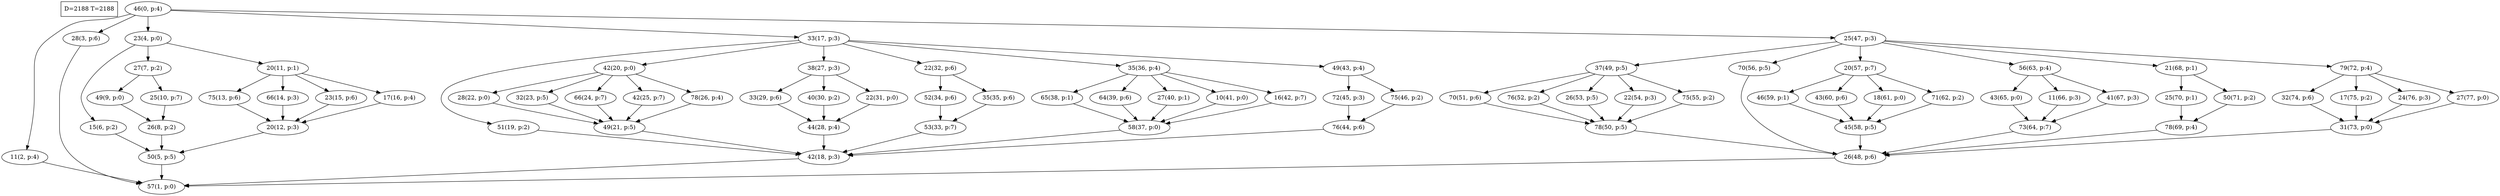 digraph Task {
i [shape=box, label="D=2188 T=2188"]; 
0 [label="46(0, p:4)"];
1 [label="57(1, p:0)"];
2 [label="11(2, p:4)"];
3 [label="28(3, p:6)"];
4 [label="23(4, p:0)"];
5 [label="50(5, p:5)"];
6 [label="15(6, p:2)"];
7 [label="27(7, p:2)"];
8 [label="26(8, p:2)"];
9 [label="49(9, p:0)"];
10 [label="25(10, p:7)"];
11 [label="20(11, p:1)"];
12 [label="20(12, p:3)"];
13 [label="75(13, p:6)"];
14 [label="66(14, p:3)"];
15 [label="23(15, p:6)"];
16 [label="17(16, p:4)"];
17 [label="33(17, p:3)"];
18 [label="42(18, p:3)"];
19 [label="51(19, p:2)"];
20 [label="42(20, p:0)"];
21 [label="49(21, p:5)"];
22 [label="28(22, p:0)"];
23 [label="32(23, p:5)"];
24 [label="66(24, p:7)"];
25 [label="42(25, p:7)"];
26 [label="78(26, p:4)"];
27 [label="38(27, p:3)"];
28 [label="44(28, p:4)"];
29 [label="33(29, p:6)"];
30 [label="40(30, p:2)"];
31 [label="22(31, p:0)"];
32 [label="22(32, p:6)"];
33 [label="53(33, p:7)"];
34 [label="52(34, p:6)"];
35 [label="35(35, p:6)"];
36 [label="35(36, p:4)"];
37 [label="58(37, p:0)"];
38 [label="65(38, p:1)"];
39 [label="64(39, p:6)"];
40 [label="27(40, p:1)"];
41 [label="10(41, p:0)"];
42 [label="16(42, p:7)"];
43 [label="49(43, p:4)"];
44 [label="76(44, p:6)"];
45 [label="72(45, p:3)"];
46 [label="75(46, p:2)"];
47 [label="25(47, p:3)"];
48 [label="26(48, p:6)"];
49 [label="37(49, p:5)"];
50 [label="78(50, p:5)"];
51 [label="70(51, p:6)"];
52 [label="76(52, p:2)"];
53 [label="26(53, p:5)"];
54 [label="22(54, p:3)"];
55 [label="75(55, p:2)"];
56 [label="70(56, p:5)"];
57 [label="20(57, p:7)"];
58 [label="45(58, p:5)"];
59 [label="46(59, p:1)"];
60 [label="43(60, p:6)"];
61 [label="18(61, p:0)"];
62 [label="71(62, p:2)"];
63 [label="56(63, p:4)"];
64 [label="73(64, p:7)"];
65 [label="43(65, p:0)"];
66 [label="11(66, p:3)"];
67 [label="41(67, p:3)"];
68 [label="21(68, p:1)"];
69 [label="78(69, p:4)"];
70 [label="25(70, p:1)"];
71 [label="50(71, p:2)"];
72 [label="79(72, p:4)"];
73 [label="31(73, p:0)"];
74 [label="32(74, p:6)"];
75 [label="17(75, p:2)"];
76 [label="24(76, p:3)"];
77 [label="27(77, p:0)"];
0 -> 2;
0 -> 3;
0 -> 4;
0 -> 17;
0 -> 47;
2 -> 1;
3 -> 1;
4 -> 6;
4 -> 7;
4 -> 11;
5 -> 1;
6 -> 5;
7 -> 9;
7 -> 10;
8 -> 5;
9 -> 8;
10 -> 8;
11 -> 13;
11 -> 14;
11 -> 15;
11 -> 16;
12 -> 5;
13 -> 12;
14 -> 12;
15 -> 12;
16 -> 12;
17 -> 19;
17 -> 20;
17 -> 27;
17 -> 32;
17 -> 36;
17 -> 43;
18 -> 1;
19 -> 18;
20 -> 22;
20 -> 23;
20 -> 24;
20 -> 25;
20 -> 26;
21 -> 18;
22 -> 21;
23 -> 21;
24 -> 21;
25 -> 21;
26 -> 21;
27 -> 29;
27 -> 30;
27 -> 31;
28 -> 18;
29 -> 28;
30 -> 28;
31 -> 28;
32 -> 34;
32 -> 35;
33 -> 18;
34 -> 33;
35 -> 33;
36 -> 38;
36 -> 39;
36 -> 40;
36 -> 41;
36 -> 42;
37 -> 18;
38 -> 37;
39 -> 37;
40 -> 37;
41 -> 37;
42 -> 37;
43 -> 45;
43 -> 46;
44 -> 18;
45 -> 44;
46 -> 44;
47 -> 49;
47 -> 56;
47 -> 57;
47 -> 63;
47 -> 68;
47 -> 72;
48 -> 1;
49 -> 51;
49 -> 52;
49 -> 53;
49 -> 54;
49 -> 55;
50 -> 48;
51 -> 50;
52 -> 50;
53 -> 50;
54 -> 50;
55 -> 50;
56 -> 48;
57 -> 59;
57 -> 60;
57 -> 61;
57 -> 62;
58 -> 48;
59 -> 58;
60 -> 58;
61 -> 58;
62 -> 58;
63 -> 65;
63 -> 66;
63 -> 67;
64 -> 48;
65 -> 64;
66 -> 64;
67 -> 64;
68 -> 70;
68 -> 71;
69 -> 48;
70 -> 69;
71 -> 69;
72 -> 74;
72 -> 75;
72 -> 76;
72 -> 77;
73 -> 48;
74 -> 73;
75 -> 73;
76 -> 73;
77 -> 73;
}